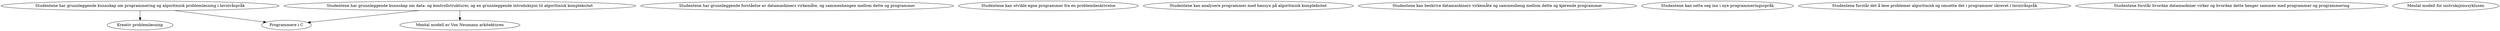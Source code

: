 digraph learning {
    a [class="1" label="Studentene har grunnleggende kunnskap om programmering og algoritmisk problemløsning i lavnivåspråk"]
    b [class="1" label="Studentene har grunnleggende kunnskap om data- og kontrollstrukturer, og en grunnleggende introduksjon til algoritmisk kompleksitet"]
    c [class="1" label="Studentene har grunnleggende forståelse av datamaskiners virkemåte, og sammenhengen mellom dette og programmer"]
    d [class="1" label="Studentene kan utvikle egne programmer fra en problembeskrivelse"]
    e [class="1" label="Studentene kan analysere programmer med hensyn på algoritmisk kompleksitet"]
    f [class="1" label="Studentene kan beskrive datamaskiners virkemåte og sammenheng mellom dette og kjørende programmer"]
    g [class="1" label="Studentene kan sette seg inn i nye programmeringsspråk"]
    h [class="1" label="Studentene forstår det å løse problemer algoritmisk og omsette det i programmer skrevet i lavnivåspråk"]
    i [class="1" label="Studentene forstår hvordan datamaskiner virker og hvordan dette henger sammen med programmer og programmering"]

    aa [class="2" label="Kreativ problemløsning"]
    bb [class="2" label="Programmere i C"]
    cc [class="2" label="Mental modell av Von Neumann arkitekturen"]
    dd [class="2" label="Mental modell for instruksjonssyklusen"]
    
    a -> aa
    a -> bb
    b -> bb
    b -> cc
}
